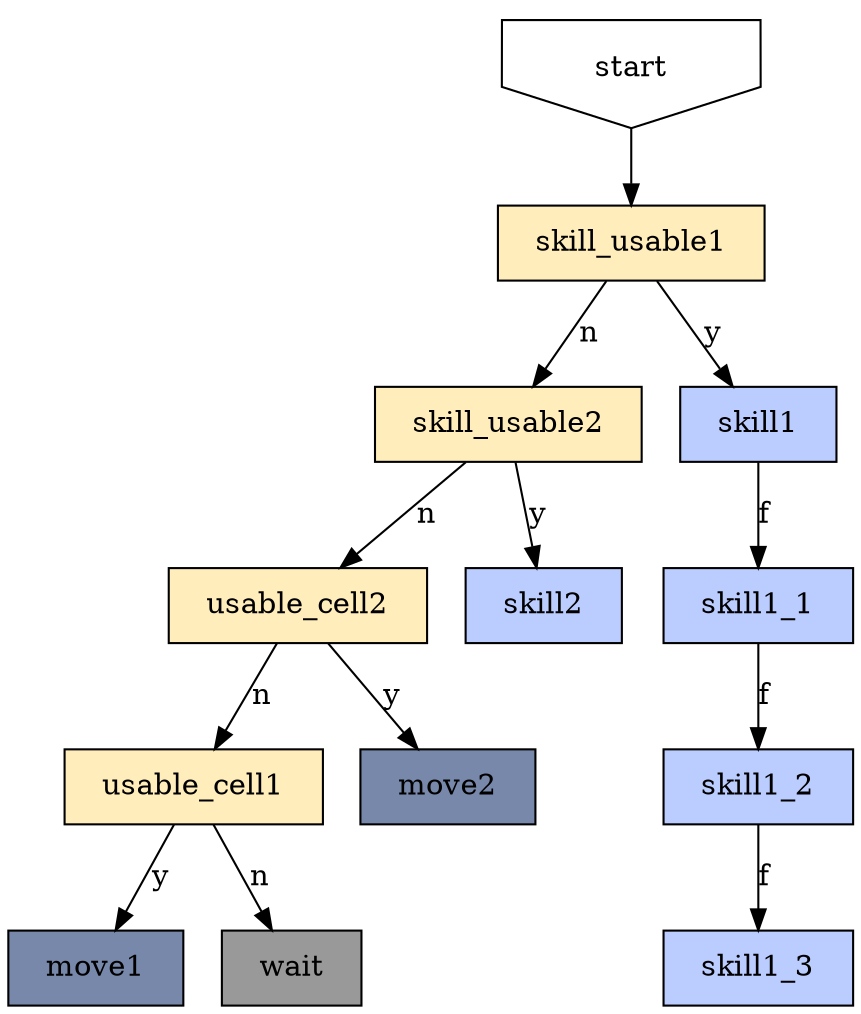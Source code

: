 digraph {
	fixedsize=true;
	concentrate=true;
	node [shape=rect margin="0.25,0.125"];
	start [shape=invhouse];

	node [style=filled fillcolor="#FFEEBB"]; # cond
	skill_usable1 [tooltip="check?type=skill&slot=1&kind=usable&count=1&op=bigger"]; # active 1 usable, target count > 1
	skill_usable2 [tooltip="check?type=skill&slot=2&kind=usable"]; # active 2 usable
	usable_cell1 [tooltip="check?type=skill&slot=1&kind=movable"]; # is cell exists that can use active 1
	usable_cell2 [tooltip="check?type=skill&slot=2&kind=movable"]; # is cell exists that can use active 2

	node [fillcolor="#BBCCFF"];
	skill1 [tooltip="skill?slot=1&target=near.light&row=2"]; # use active 1 to near light first, target num > 2 in row
	skill1_1 [tooltip="skill?slot=1&target=near.heavy&row=2"]; # use active 1 to near heavy second, target num > 2 in row
	skill1_2 [tooltip="skill?slot=1&target=near.flying&row=2"]; # use active 1 to near flying third, target num > 2 in row
	skill1_3 [tooltip="skill?slot=1&target=light"]; # use active 1 to light then
	skill2 [tooltip="skill?slot=2&target=flying"]; # use active 2 to flying first

	node [fillcolor="#7788aa"];
	move1 [tooltip="move?slot=1"]; # move to cell that can use active 1
	move2 [tooltip="move?slot=2"]; # move to cell that can use active 2
	wait [tooltip="wait" fillcolor="#999999"]; # wait

	start -> skill_usable1;
	skill_usable1 -> skill1 [label="y"];
	skill_usable1 -> skill_usable2 [label="n"];

	skill1 -> skill1_1 -> skill1_2 -> skill1_3 [label="f"];

	skill_usable2 -> skill2 [label="y"];
	skill_usable2 -> usable_cell2 [label="n"];

	usable_cell2 -> move2 [label="y"];
	usable_cell2 -> usable_cell1 [label="n"];

	usable_cell1 -> move1 [label="y"];
	usable_cell1 -> wait [label="n"];
}